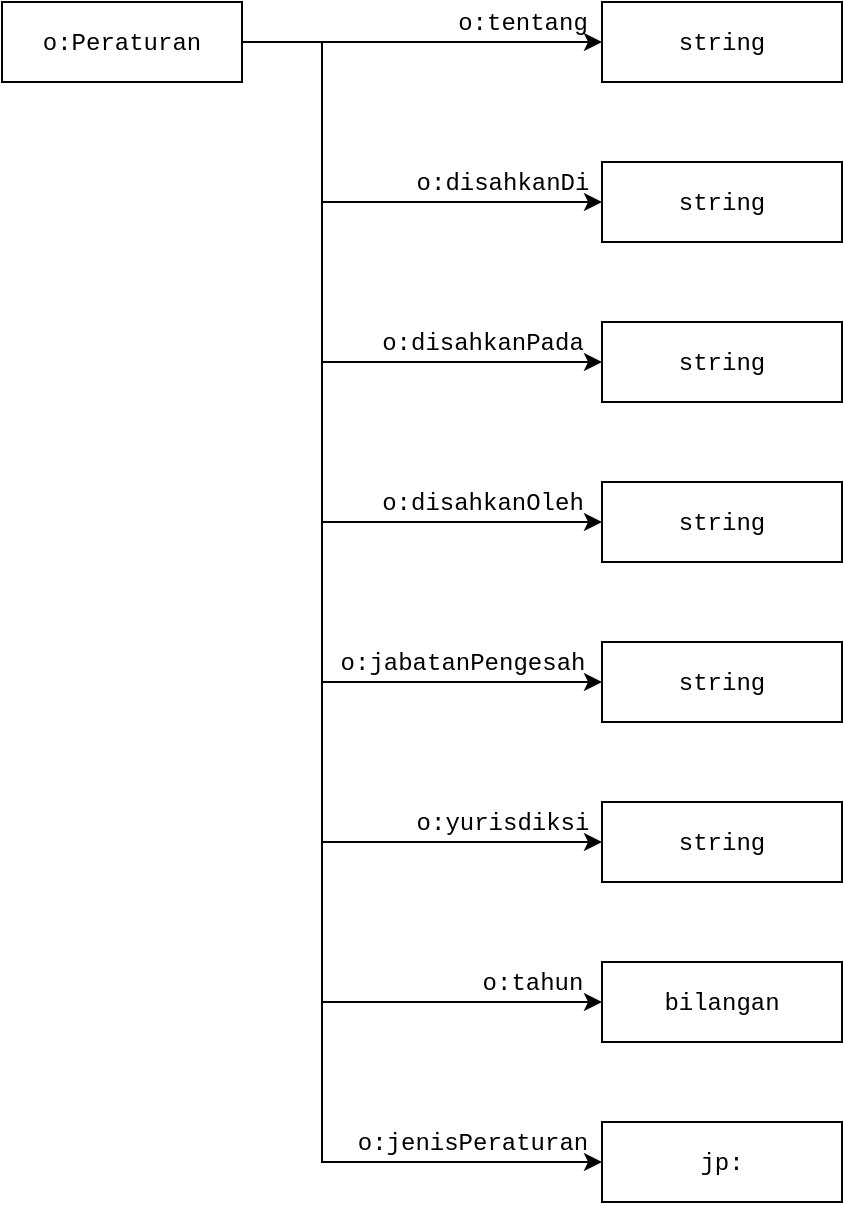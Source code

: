 <mxfile scale="3" border="0">
    <diagram id="qVKdc8nTYi39gDOb1PLd" name="Page-1">
        <mxGraphModel dx="434" dy="568" grid="1" gridSize="10" guides="1" tooltips="1" connect="1" arrows="1" fold="1" page="1" pageScale="1" pageWidth="850" pageHeight="1100" math="0" shadow="0">
            <root>
                <mxCell id="0"/>
                <mxCell id="1" parent="0"/>
                <mxCell id="66" style="edgeStyle=orthogonalEdgeStyle;rounded=0;orthogonalLoop=1;jettySize=auto;html=1;entryX=0;entryY=0.5;entryDx=0;entryDy=0;" edge="1" parent="1" source="64" target="65">
                    <mxGeometry relative="1" as="geometry"/>
                </mxCell>
                <mxCell id="81" style="edgeStyle=orthogonalEdgeStyle;rounded=0;orthogonalLoop=1;jettySize=auto;html=1;entryX=0;entryY=0.5;entryDx=0;entryDy=0;" edge="1" parent="1" source="64" target="68">
                    <mxGeometry relative="1" as="geometry">
                        <Array as="points">
                            <mxPoint x="280" y="260"/>
                            <mxPoint x="280" y="340"/>
                        </Array>
                    </mxGeometry>
                </mxCell>
                <mxCell id="82" style="edgeStyle=orthogonalEdgeStyle;rounded=0;orthogonalLoop=1;jettySize=auto;html=1;entryX=0;entryY=0.5;entryDx=0;entryDy=0;" edge="1" parent="1" source="64" target="76">
                    <mxGeometry relative="1" as="geometry">
                        <Array as="points">
                            <mxPoint x="280" y="260"/>
                            <mxPoint x="280" y="420"/>
                        </Array>
                    </mxGeometry>
                </mxCell>
                <mxCell id="83" style="edgeStyle=orthogonalEdgeStyle;rounded=0;orthogonalLoop=1;jettySize=auto;html=1;entryX=0;entryY=0.5;entryDx=0;entryDy=0;" edge="1" parent="1" source="64" target="77">
                    <mxGeometry relative="1" as="geometry">
                        <Array as="points">
                            <mxPoint x="280" y="260"/>
                            <mxPoint x="280" y="500"/>
                        </Array>
                    </mxGeometry>
                </mxCell>
                <mxCell id="84" style="edgeStyle=orthogonalEdgeStyle;rounded=0;orthogonalLoop=1;jettySize=auto;html=1;entryX=0;entryY=0.5;entryDx=0;entryDy=0;" edge="1" parent="1" source="64" target="78">
                    <mxGeometry relative="1" as="geometry">
                        <Array as="points">
                            <mxPoint x="280" y="260"/>
                            <mxPoint x="280" y="580"/>
                        </Array>
                    </mxGeometry>
                </mxCell>
                <mxCell id="85" style="edgeStyle=orthogonalEdgeStyle;rounded=0;orthogonalLoop=1;jettySize=auto;html=1;entryX=0;entryY=0.5;entryDx=0;entryDy=0;" edge="1" parent="1" source="64" target="79">
                    <mxGeometry relative="1" as="geometry">
                        <Array as="points">
                            <mxPoint x="280" y="260"/>
                            <mxPoint x="280" y="660"/>
                        </Array>
                    </mxGeometry>
                </mxCell>
                <mxCell id="86" style="edgeStyle=orthogonalEdgeStyle;rounded=0;orthogonalLoop=1;jettySize=auto;html=1;entryX=0;entryY=0.5;entryDx=0;entryDy=0;" edge="1" parent="1" source="64" target="80">
                    <mxGeometry relative="1" as="geometry">
                        <Array as="points">
                            <mxPoint x="280" y="260"/>
                            <mxPoint x="280" y="740"/>
                        </Array>
                    </mxGeometry>
                </mxCell>
                <mxCell id="88" style="edgeStyle=orthogonalEdgeStyle;rounded=0;orthogonalLoop=1;jettySize=auto;html=1;entryX=0;entryY=0.5;entryDx=0;entryDy=0;" edge="1" parent="1" source="64" target="87">
                    <mxGeometry relative="1" as="geometry">
                        <Array as="points">
                            <mxPoint x="280" y="260"/>
                            <mxPoint x="280" y="820"/>
                        </Array>
                    </mxGeometry>
                </mxCell>
                <mxCell id="64" value="&lt;font face=&quot;Courier New&quot;&gt;o:Peraturan&lt;/font&gt;" style="whiteSpace=wrap;html=1;" vertex="1" parent="1">
                    <mxGeometry x="120" y="240" width="120" height="40" as="geometry"/>
                </mxCell>
                <mxCell id="65" value="&lt;font face=&quot;Courier New&quot;&gt;string&lt;/font&gt;" style="whiteSpace=wrap;html=1;" vertex="1" parent="1">
                    <mxGeometry x="420" y="240" width="120" height="40" as="geometry"/>
                </mxCell>
                <mxCell id="67" value="&lt;span style=&quot;font-family: &amp;#34;courier new&amp;#34;&quot;&gt;o:tentang&lt;/span&gt;" style="text;html=1;align=center;verticalAlign=middle;resizable=0;points=[];autosize=1;strokeColor=none;" vertex="1" parent="1">
                    <mxGeometry x="340" y="240" width="80" height="20" as="geometry"/>
                </mxCell>
                <mxCell id="68" value="&lt;font face=&quot;Courier New&quot;&gt;string&lt;/font&gt;" style="whiteSpace=wrap;html=1;" vertex="1" parent="1">
                    <mxGeometry x="420" y="320" width="120" height="40" as="geometry"/>
                </mxCell>
                <mxCell id="69" value="&lt;span style=&quot;font-family: &amp;#34;courier new&amp;#34;&quot;&gt;o:disahkanDi&lt;/span&gt;" style="text;html=1;align=center;verticalAlign=middle;resizable=0;points=[];autosize=1;strokeColor=none;" vertex="1" parent="1">
                    <mxGeometry x="320" y="320" width="100" height="20" as="geometry"/>
                </mxCell>
                <mxCell id="70" value="&lt;span style=&quot;font-family: &amp;#34;courier new&amp;#34;&quot;&gt;o:disahkanOleh&lt;/span&gt;" style="text;html=1;align=center;verticalAlign=middle;resizable=0;points=[];autosize=1;strokeColor=none;" vertex="1" parent="1">
                    <mxGeometry x="300" y="480" width="120" height="20" as="geometry"/>
                </mxCell>
                <mxCell id="71" value="&lt;span style=&quot;font-family: &amp;#34;courier new&amp;#34;&quot;&gt;o:jabatanPengesah&lt;/span&gt;" style="text;html=1;align=center;verticalAlign=middle;resizable=0;points=[];autosize=1;strokeColor=none;" vertex="1" parent="1">
                    <mxGeometry x="280" y="560" width="140" height="20" as="geometry"/>
                </mxCell>
                <mxCell id="72" value="&lt;span style=&quot;font-family: &amp;#34;courier new&amp;#34;&quot;&gt;o:disahkanPada&lt;/span&gt;" style="text;html=1;align=center;verticalAlign=middle;resizable=0;points=[];autosize=1;strokeColor=none;" vertex="1" parent="1">
                    <mxGeometry x="300" y="400" width="120" height="20" as="geometry"/>
                </mxCell>
                <mxCell id="73" value="&lt;span style=&quot;font-family: &amp;#34;courier new&amp;#34;&quot;&gt;o:yurisdiksi&lt;/span&gt;" style="text;html=1;align=center;verticalAlign=middle;resizable=0;points=[];autosize=1;strokeColor=none;" vertex="1" parent="1">
                    <mxGeometry x="320" y="640" width="100" height="20" as="geometry"/>
                </mxCell>
                <mxCell id="74" value="&lt;span style=&quot;font-family: &amp;#34;courier new&amp;#34;&quot;&gt;o:jenisPeraturan&lt;/span&gt;" style="text;html=1;align=center;verticalAlign=middle;resizable=0;points=[];autosize=1;strokeColor=none;" vertex="1" parent="1">
                    <mxGeometry x="290" y="800" width="130" height="20" as="geometry"/>
                </mxCell>
                <mxCell id="75" value="&lt;span style=&quot;font-family: &amp;#34;courier new&amp;#34;&quot;&gt;o:tahun&lt;/span&gt;" style="text;html=1;align=center;verticalAlign=middle;resizable=0;points=[];autosize=1;strokeColor=none;" vertex="1" parent="1">
                    <mxGeometry x="350" y="720" width="70" height="20" as="geometry"/>
                </mxCell>
                <mxCell id="76" value="&lt;font face=&quot;Courier New&quot;&gt;string&lt;/font&gt;" style="whiteSpace=wrap;html=1;" vertex="1" parent="1">
                    <mxGeometry x="420" y="400" width="120" height="40" as="geometry"/>
                </mxCell>
                <mxCell id="77" value="&lt;font face=&quot;Courier New&quot;&gt;string&lt;/font&gt;" style="whiteSpace=wrap;html=1;" vertex="1" parent="1">
                    <mxGeometry x="420" y="480" width="120" height="40" as="geometry"/>
                </mxCell>
                <mxCell id="78" value="&lt;font face=&quot;Courier New&quot;&gt;string&lt;/font&gt;" style="whiteSpace=wrap;html=1;" vertex="1" parent="1">
                    <mxGeometry x="420" y="560" width="120" height="40" as="geometry"/>
                </mxCell>
                <mxCell id="79" value="&lt;font face=&quot;Courier New&quot;&gt;string&lt;/font&gt;" style="whiteSpace=wrap;html=1;" vertex="1" parent="1">
                    <mxGeometry x="420" y="640" width="120" height="40" as="geometry"/>
                </mxCell>
                <mxCell id="80" value="&lt;font face=&quot;Courier New&quot;&gt;bilangan&lt;/font&gt;" style="whiteSpace=wrap;html=1;" vertex="1" parent="1">
                    <mxGeometry x="420" y="720" width="120" height="40" as="geometry"/>
                </mxCell>
                <mxCell id="87" value="&lt;font face=&quot;Courier New&quot;&gt;jp:&lt;/font&gt;" style="whiteSpace=wrap;html=1;" vertex="1" parent="1">
                    <mxGeometry x="420" y="800" width="120" height="40" as="geometry"/>
                </mxCell>
            </root>
        </mxGraphModel>
    </diagram>
</mxfile>